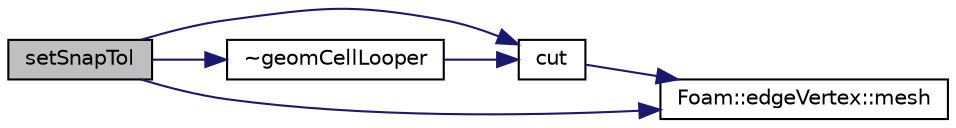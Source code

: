 digraph "setSnapTol"
{
  bgcolor="transparent";
  edge [fontname="Helvetica",fontsize="10",labelfontname="Helvetica",labelfontsize="10"];
  node [fontname="Helvetica",fontsize="10",shape=record];
  rankdir="LR";
  Node1 [label="setSnapTol",height=0.2,width=0.4,color="black", fillcolor="grey75", style="filled", fontcolor="black"];
  Node1 -> Node2 [color="midnightblue",fontsize="10",style="solid",fontname="Helvetica"];
  Node2 [label="cut",height=0.2,width=0.4,color="black",URL="$a00917.html#a57a0014495f8049ba5a41bc5fba01230",tooltip="Create cut along circumference of cellI. Gets current mesh cuts. "];
  Node2 -> Node3 [color="midnightblue",fontsize="10",style="solid",fontname="Helvetica"];
  Node3 [label="Foam::edgeVertex::mesh",height=0.2,width=0.4,color="black",URL="$a00621.html#aa51573bc757d5d5bb058db0464886447"];
  Node1 -> Node3 [color="midnightblue",fontsize="10",style="solid",fontname="Helvetica"];
  Node1 -> Node4 [color="midnightblue",fontsize="10",style="solid",fontname="Helvetica"];
  Node4 [label="~geomCellLooper",height=0.2,width=0.4,color="black",URL="$a00917.html#ae04bc49003c838442ce0a729bb3bf9c2",tooltip="Destructor. "];
  Node4 -> Node2 [color="midnightblue",fontsize="10",style="solid",fontname="Helvetica"];
}
